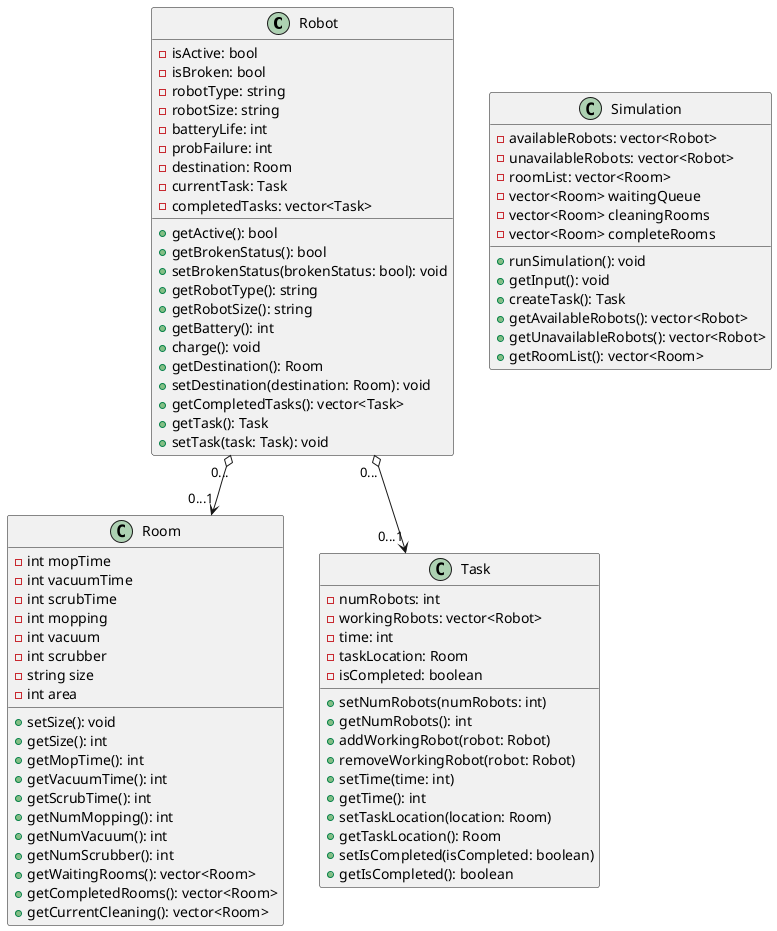 @startuml classDiagrams

class Robot {
    - isActive: bool
    - isBroken: bool
    - robotType: string
    - robotSize: string
    - batteryLife: int
    - probFailure: int
    - destination: Room
    - currentTask: Task
    - completedTasks: vector<Task>
    + getActive(): bool
    + getBrokenStatus(): bool
    + setBrokenStatus(brokenStatus: bool): void
    + getRobotType(): string
    + getRobotSize(): string
    + getBattery(): int
    + charge(): void
    + getDestination(): Room
    + setDestination(destination: Room): void
    + getCompletedTasks(): vector<Task>
    + getTask(): Task
    + setTask(task: Task): void
}

class Room {
    - int mopTime
    - int vacuumTime
    - int scrubTime
    - int mopping
    - int vacuum
    - int scrubber
    - string size
    - int area

    + setSize(): void
    + getSize(): int
    + getMopTime(): int
    + getVacuumTime(): int
    + getScrubTime(): int
    + getNumMopping(): int
    + getNumVacuum(): int
    + getNumScrubber(): int
    + getWaitingRooms(): vector<Room>
    + getCompletedRooms(): vector<Room>
    + getCurrentCleaning(): vector<Room>
    
}

class Simulation {
    - availableRobots: vector<Robot>
    - unavailableRobots: vector<Robot>
    - roomList: vector<Room>
    - vector<Room> waitingQueue
    - vector<Room> cleaningRooms
    - vector<Room> completeRooms

    + runSimulation(): void
    + getInput(): void
    + createTask(): Task
    + getAvailableRobots(): vector<Robot>
    + getUnavailableRobots(): vector<Robot>
    + getRoomList(): vector<Room>
}

class Task {
  - numRobots: int
  - workingRobots: vector<Robot>
  - time: int
  - taskLocation: Room
  - isCompleted: boolean
  + setNumRobots(numRobots: int)
  + getNumRobots(): int
  + addWorkingRobot(robot: Robot)
  + removeWorkingRobot(robot: Robot)
  + setTime(time: int)
  + getTime(): int
  + setTaskLocation(location: Room)
  + getTaskLocation(): Room
  + setIsCompleted(isCompleted: boolean)
  + getIsCompleted(): boolean
}

Robot "0..." o--> "0...1" Room
Robot "0..." o--> "0...1" Task


@enduml